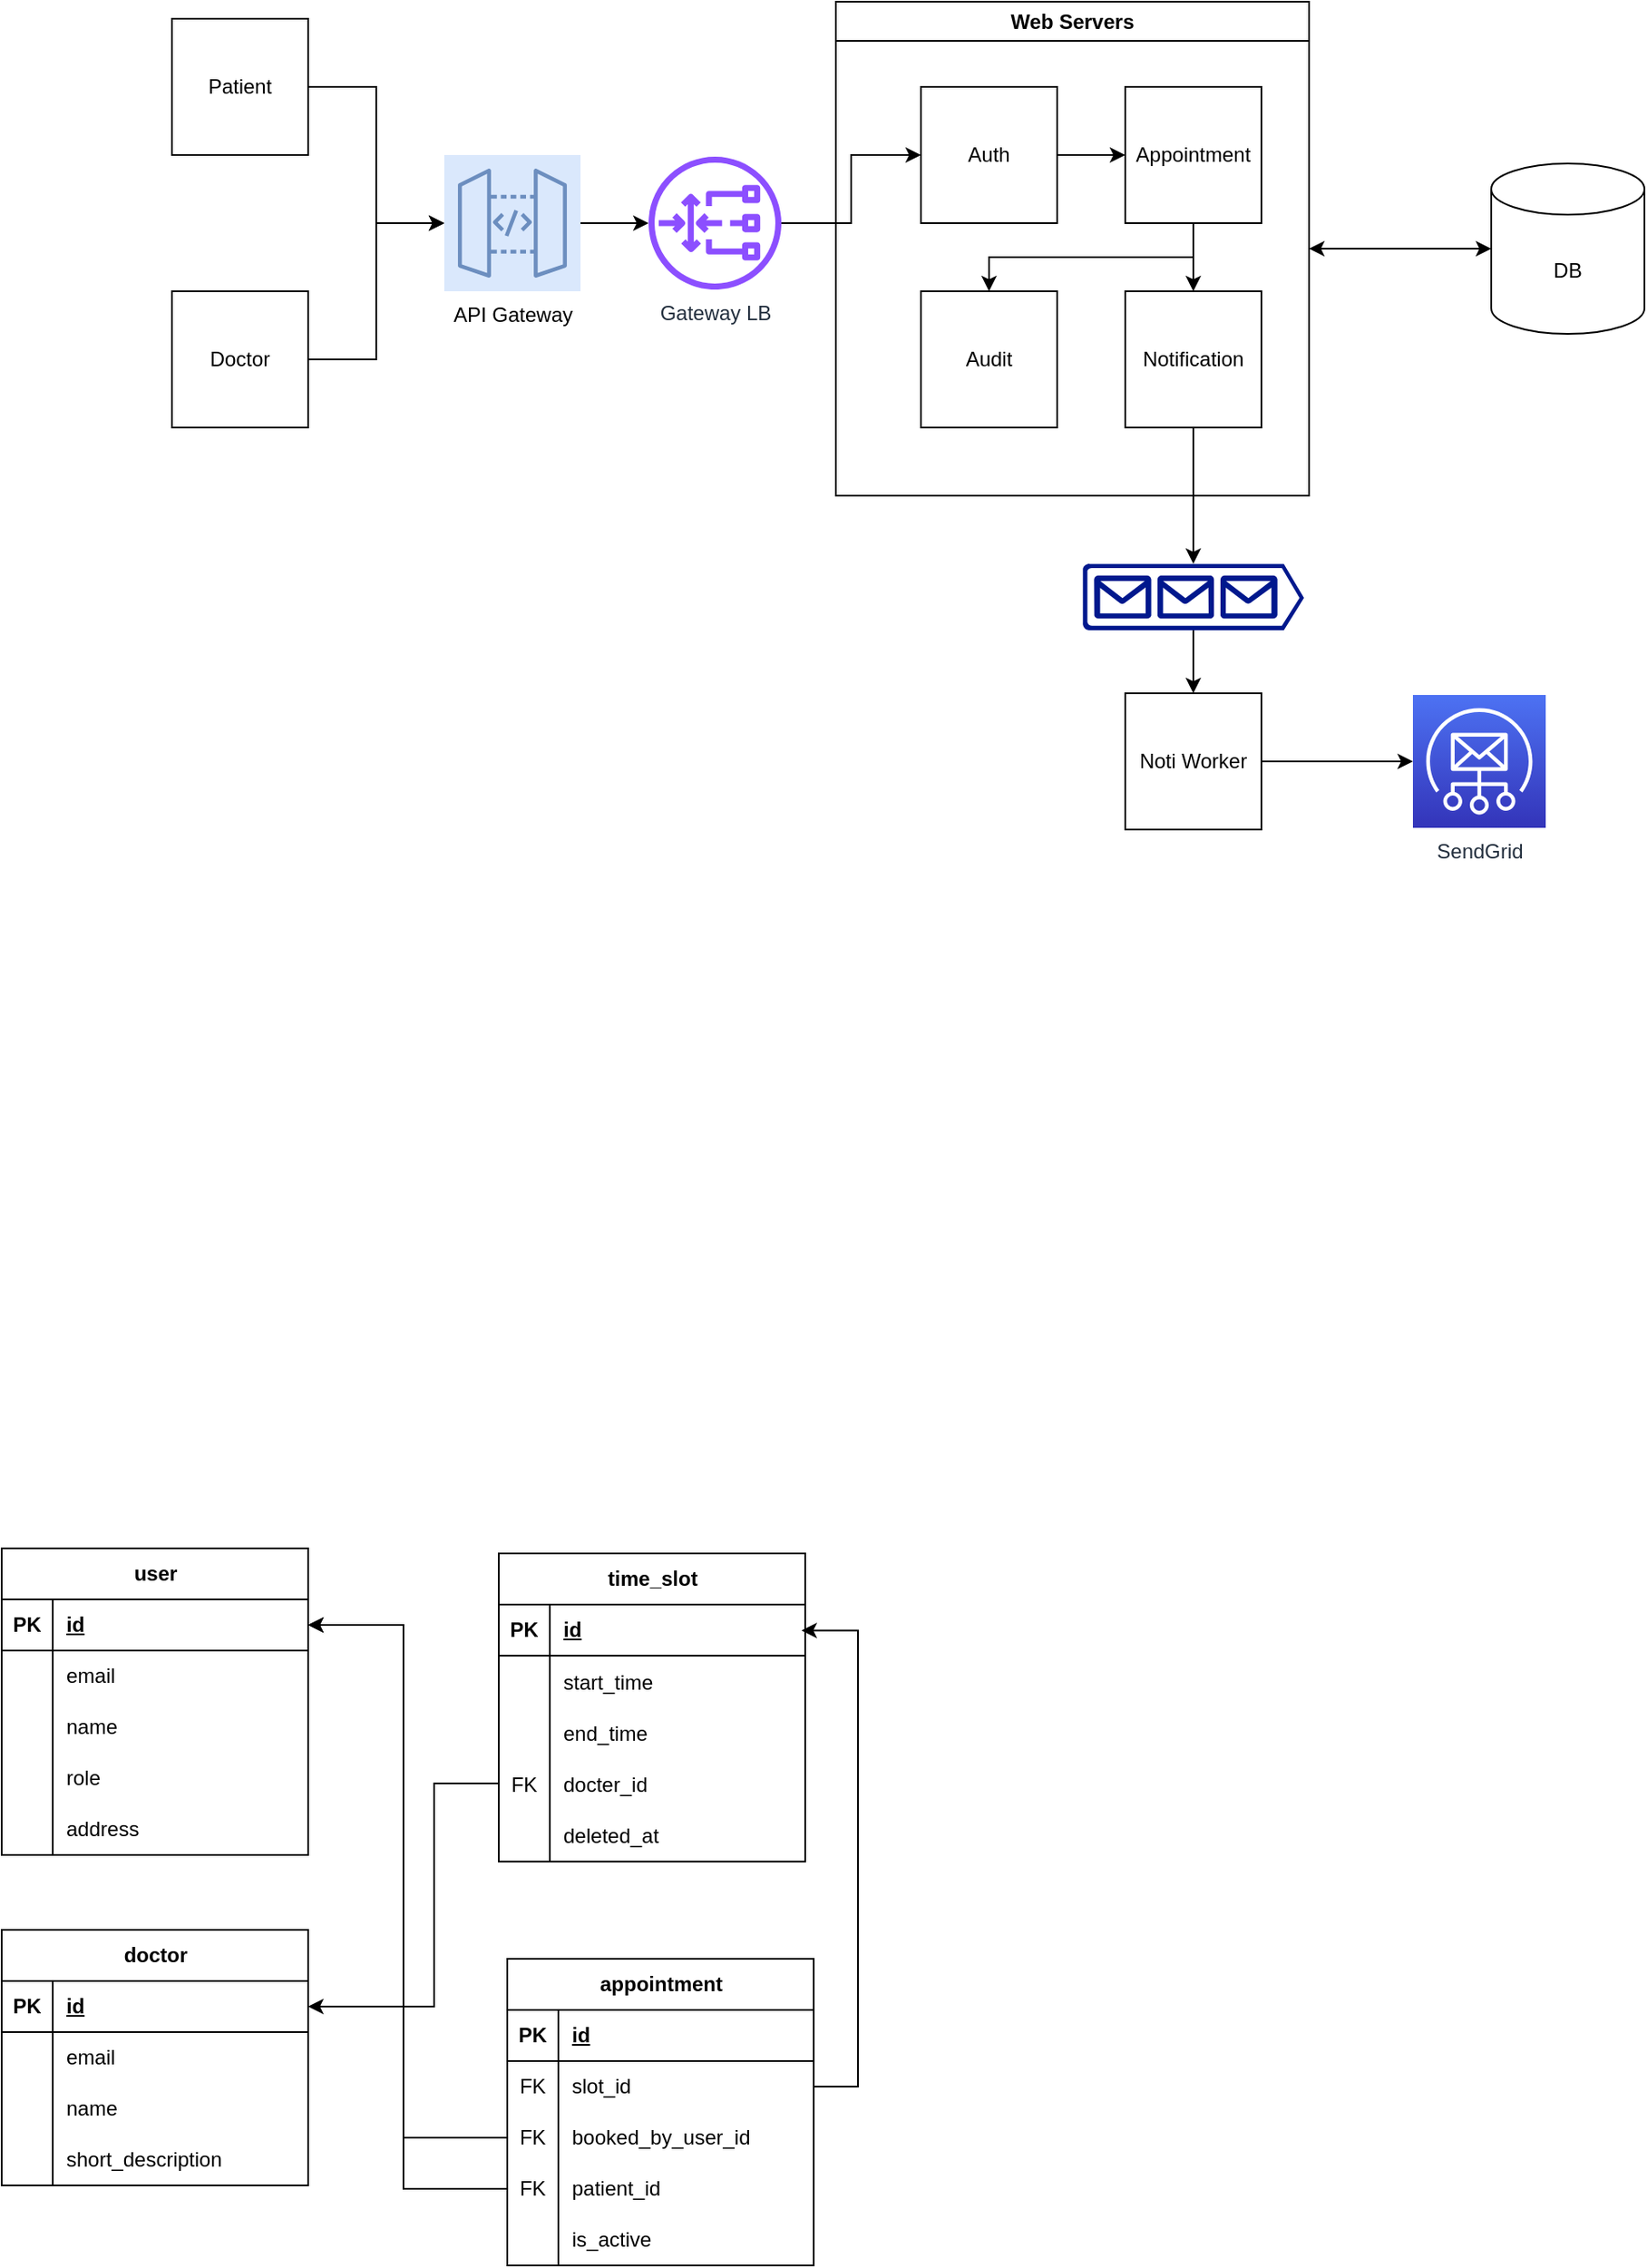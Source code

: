 <mxfile version="28.2.5">
  <diagram name="Page-1" id="6mM2En9kl0Pbvh5baUu7">
    <mxGraphModel dx="1087" dy="611" grid="0" gridSize="10" guides="1" tooltips="1" connect="1" arrows="1" fold="1" page="1" pageScale="1" pageWidth="827" pageHeight="1169" math="0" shadow="0">
      <root>
        <mxCell id="0" />
        <mxCell id="1" parent="0" />
        <mxCell id="Uclm2KK3-d8iazGwC49n-4" style="edgeStyle=orthogonalEdgeStyle;rounded=0;orthogonalLoop=1;jettySize=auto;html=1;" parent="1" source="Uclm2KK3-d8iazGwC49n-1" target="Uclm2KK3-d8iazGwC49n-3" edge="1">
          <mxGeometry relative="1" as="geometry" />
        </mxCell>
        <mxCell id="Uclm2KK3-d8iazGwC49n-1" value="Patient" style="whiteSpace=wrap;html=1;aspect=fixed;" parent="1" vertex="1">
          <mxGeometry x="159" y="315" width="80" height="80" as="geometry" />
        </mxCell>
        <mxCell id="Uclm2KK3-d8iazGwC49n-2" value="Doctor" style="whiteSpace=wrap;html=1;aspect=fixed;" parent="1" vertex="1">
          <mxGeometry x="159" y="475" width="80" height="80" as="geometry" />
        </mxCell>
        <mxCell id="Uclm2KK3-d8iazGwC49n-8" style="edgeStyle=orthogonalEdgeStyle;rounded=0;orthogonalLoop=1;jettySize=auto;html=1;" parent="1" source="Uclm2KK3-d8iazGwC49n-3" target="Uclm2KK3-d8iazGwC49n-6" edge="1">
          <mxGeometry relative="1" as="geometry" />
        </mxCell>
        <mxCell id="Uclm2KK3-d8iazGwC49n-3" value="API Gateway" style="sketch=0;points=[[0,0,0],[0.25,0,0],[0.5,0,0],[0.75,0,0],[1,0,0],[0,1,0],[0.25,1,0],[0.5,1,0],[0.75,1,0],[1,1,0],[0,0.25,0],[0,0.5,0],[0,0.75,0],[1,0.25,0],[1,0.5,0],[1,0.75,0]];outlineConnect=0;fillColor=#dae8fc;strokeColor=#6c8ebf;dashed=0;verticalLabelPosition=bottom;verticalAlign=top;align=center;html=1;fontSize=12;fontStyle=0;aspect=fixed;shape=mxgraph.aws4.resourceIcon;resIcon=mxgraph.aws4.api_gateway;" parent="1" vertex="1">
          <mxGeometry x="319" y="395" width="80" height="80" as="geometry" />
        </mxCell>
        <mxCell id="Uclm2KK3-d8iazGwC49n-5" style="edgeStyle=orthogonalEdgeStyle;rounded=0;orthogonalLoop=1;jettySize=auto;html=1;entryX=0;entryY=0.5;entryDx=0;entryDy=0;entryPerimeter=0;" parent="1" source="Uclm2KK3-d8iazGwC49n-2" target="Uclm2KK3-d8iazGwC49n-3" edge="1">
          <mxGeometry relative="1" as="geometry" />
        </mxCell>
        <mxCell id="Uclm2KK3-d8iazGwC49n-19" style="edgeStyle=orthogonalEdgeStyle;rounded=0;orthogonalLoop=1;jettySize=auto;html=1;entryX=0;entryY=0.5;entryDx=0;entryDy=0;" parent="1" source="Uclm2KK3-d8iazGwC49n-6" target="Uclm2KK3-d8iazGwC49n-11" edge="1">
          <mxGeometry relative="1" as="geometry" />
        </mxCell>
        <mxCell id="Uclm2KK3-d8iazGwC49n-6" value="Gateway LB" style="sketch=0;outlineConnect=0;fontColor=#232F3E;gradientColor=none;fillColor=#8C4FFF;strokeColor=none;dashed=0;verticalLabelPosition=bottom;verticalAlign=top;align=center;html=1;fontSize=12;fontStyle=0;aspect=fixed;pointerEvents=1;shape=mxgraph.aws4.gateway_load_balancer;" parent="1" vertex="1">
          <mxGeometry x="439" y="396" width="78" height="78" as="geometry" />
        </mxCell>
        <mxCell id="Uclm2KK3-d8iazGwC49n-9" value="Web Servers" style="swimlane;whiteSpace=wrap;html=1;" parent="1" vertex="1">
          <mxGeometry x="549" y="305" width="278" height="290" as="geometry" />
        </mxCell>
        <mxCell id="Uclm2KK3-d8iazGwC49n-20" style="edgeStyle=orthogonalEdgeStyle;rounded=0;orthogonalLoop=1;jettySize=auto;html=1;entryX=0;entryY=0.5;entryDx=0;entryDy=0;" parent="Uclm2KK3-d8iazGwC49n-9" source="Uclm2KK3-d8iazGwC49n-11" target="Uclm2KK3-d8iazGwC49n-12" edge="1">
          <mxGeometry relative="1" as="geometry" />
        </mxCell>
        <mxCell id="Uclm2KK3-d8iazGwC49n-11" value="Auth" style="whiteSpace=wrap;html=1;aspect=fixed;" parent="Uclm2KK3-d8iazGwC49n-9" vertex="1">
          <mxGeometry x="50" y="50" width="80" height="80" as="geometry" />
        </mxCell>
        <mxCell id="Uclm2KK3-d8iazGwC49n-21" style="edgeStyle=orthogonalEdgeStyle;rounded=0;orthogonalLoop=1;jettySize=auto;html=1;entryX=0.5;entryY=0;entryDx=0;entryDy=0;" parent="Uclm2KK3-d8iazGwC49n-9" source="Uclm2KK3-d8iazGwC49n-12" target="Uclm2KK3-d8iazGwC49n-14" edge="1">
          <mxGeometry relative="1" as="geometry" />
        </mxCell>
        <mxCell id="Uclm2KK3-d8iazGwC49n-22" style="edgeStyle=orthogonalEdgeStyle;rounded=0;orthogonalLoop=1;jettySize=auto;html=1;entryX=0.5;entryY=0;entryDx=0;entryDy=0;exitX=0.5;exitY=1;exitDx=0;exitDy=0;" parent="Uclm2KK3-d8iazGwC49n-9" source="Uclm2KK3-d8iazGwC49n-12" target="Uclm2KK3-d8iazGwC49n-13" edge="1">
          <mxGeometry relative="1" as="geometry">
            <Array as="points">
              <mxPoint x="210" y="150" />
              <mxPoint x="90" y="150" />
            </Array>
          </mxGeometry>
        </mxCell>
        <mxCell id="Uclm2KK3-d8iazGwC49n-12" value="Appointment" style="whiteSpace=wrap;html=1;aspect=fixed;" parent="Uclm2KK3-d8iazGwC49n-9" vertex="1">
          <mxGeometry x="170" y="50" width="80" height="80" as="geometry" />
        </mxCell>
        <mxCell id="Uclm2KK3-d8iazGwC49n-13" value="Audit" style="whiteSpace=wrap;html=1;aspect=fixed;" parent="Uclm2KK3-d8iazGwC49n-9" vertex="1">
          <mxGeometry x="50" y="170" width="80" height="80" as="geometry" />
        </mxCell>
        <mxCell id="Uclm2KK3-d8iazGwC49n-14" value="Notification" style="whiteSpace=wrap;html=1;aspect=fixed;" parent="Uclm2KK3-d8iazGwC49n-9" vertex="1">
          <mxGeometry x="170" y="170" width="80" height="80" as="geometry" />
        </mxCell>
        <mxCell id="Uclm2KK3-d8iazGwC49n-41" style="edgeStyle=orthogonalEdgeStyle;rounded=0;orthogonalLoop=1;jettySize=auto;html=1;entryX=0.5;entryY=0;entryDx=0;entryDy=0;" parent="1" source="Uclm2KK3-d8iazGwC49n-10" target="Uclm2KK3-d8iazGwC49n-31" edge="1">
          <mxGeometry relative="1" as="geometry" />
        </mxCell>
        <mxCell id="Uclm2KK3-d8iazGwC49n-10" value="" style="sketch=0;aspect=fixed;pointerEvents=1;shadow=0;dashed=0;html=1;strokeColor=none;labelPosition=center;verticalLabelPosition=bottom;verticalAlign=top;align=center;fillColor=#00188D;shape=mxgraph.azure.queue_generic" parent="1" vertex="1">
          <mxGeometry x="694" y="635" width="130" height="39" as="geometry" />
        </mxCell>
        <mxCell id="Uclm2KK3-d8iazGwC49n-18" style="edgeStyle=orthogonalEdgeStyle;rounded=0;orthogonalLoop=1;jettySize=auto;html=1;entryX=0.5;entryY=0;entryDx=0;entryDy=0;entryPerimeter=0;" parent="1" source="Uclm2KK3-d8iazGwC49n-14" target="Uclm2KK3-d8iazGwC49n-10" edge="1">
          <mxGeometry relative="1" as="geometry" />
        </mxCell>
        <mxCell id="Uclm2KK3-d8iazGwC49n-35" value="SendGrid" style="sketch=0;points=[[0,0,0],[0.25,0,0],[0.5,0,0],[0.75,0,0],[1,0,0],[0,1,0],[0.25,1,0],[0.5,1,0],[0.75,1,0],[1,1,0],[0,0.25,0],[0,0.5,0],[0,0.75,0],[1,0.25,0],[1,0.5,0],[1,0.75,0]];outlineConnect=0;fontColor=#232F3E;gradientColor=#4D72F3;gradientDirection=north;fillColor=#3334B9;strokeColor=#ffffff;dashed=0;verticalLabelPosition=bottom;verticalAlign=top;align=center;html=1;fontSize=12;fontStyle=0;aspect=fixed;shape=mxgraph.aws4.resourceIcon;resIcon=mxgraph.aws4.simple_email_service;" parent="1" vertex="1">
          <mxGeometry x="888" y="712" width="78" height="78" as="geometry" />
        </mxCell>
        <mxCell id="Uclm2KK3-d8iazGwC49n-36" style="edgeStyle=orthogonalEdgeStyle;rounded=0;orthogonalLoop=1;jettySize=auto;html=1;" parent="1" source="Uclm2KK3-d8iazGwC49n-31" target="Uclm2KK3-d8iazGwC49n-35" edge="1">
          <mxGeometry relative="1" as="geometry" />
        </mxCell>
        <mxCell id="Uclm2KK3-d8iazGwC49n-39" value="DB" style="shape=cylinder3;whiteSpace=wrap;html=1;boundedLbl=1;backgroundOutline=1;size=15;" parent="1" vertex="1">
          <mxGeometry x="934" y="400" width="90" height="100" as="geometry" />
        </mxCell>
        <mxCell id="Uclm2KK3-d8iazGwC49n-31" value="Noti Worker" style="whiteSpace=wrap;html=1;aspect=fixed;" parent="1" vertex="1">
          <mxGeometry x="719" y="711" width="80" height="80" as="geometry" />
        </mxCell>
        <mxCell id="kaFHn4DBisBP6avPCf7R-2" style="edgeStyle=orthogonalEdgeStyle;rounded=0;orthogonalLoop=1;jettySize=auto;html=1;entryX=0;entryY=0.5;entryDx=0;entryDy=0;entryPerimeter=0;startArrow=classic;startFill=1;" parent="1" source="Uclm2KK3-d8iazGwC49n-9" target="Uclm2KK3-d8iazGwC49n-39" edge="1">
          <mxGeometry relative="1" as="geometry" />
        </mxCell>
        <mxCell id="pSsevkxrFg2XZ5C8_OHP-1" value="user" style="shape=table;startSize=30;container=1;collapsible=1;childLayout=tableLayout;fixedRows=1;rowLines=0;fontStyle=1;align=center;resizeLast=1;html=1;" vertex="1" parent="1">
          <mxGeometry x="59" y="1213" width="180" height="180" as="geometry" />
        </mxCell>
        <mxCell id="pSsevkxrFg2XZ5C8_OHP-2" value="" style="shape=tableRow;horizontal=0;startSize=0;swimlaneHead=0;swimlaneBody=0;fillColor=none;collapsible=0;dropTarget=0;points=[[0,0.5],[1,0.5]];portConstraint=eastwest;top=0;left=0;right=0;bottom=1;" vertex="1" parent="pSsevkxrFg2XZ5C8_OHP-1">
          <mxGeometry y="30" width="180" height="30" as="geometry" />
        </mxCell>
        <mxCell id="pSsevkxrFg2XZ5C8_OHP-3" value="PK" style="shape=partialRectangle;connectable=0;fillColor=none;top=0;left=0;bottom=0;right=0;fontStyle=1;overflow=hidden;whiteSpace=wrap;html=1;" vertex="1" parent="pSsevkxrFg2XZ5C8_OHP-2">
          <mxGeometry width="30" height="30" as="geometry">
            <mxRectangle width="30" height="30" as="alternateBounds" />
          </mxGeometry>
        </mxCell>
        <mxCell id="pSsevkxrFg2XZ5C8_OHP-4" value="id" style="shape=partialRectangle;connectable=0;fillColor=none;top=0;left=0;bottom=0;right=0;align=left;spacingLeft=6;fontStyle=5;overflow=hidden;whiteSpace=wrap;html=1;" vertex="1" parent="pSsevkxrFg2XZ5C8_OHP-2">
          <mxGeometry x="30" width="150" height="30" as="geometry">
            <mxRectangle width="150" height="30" as="alternateBounds" />
          </mxGeometry>
        </mxCell>
        <mxCell id="pSsevkxrFg2XZ5C8_OHP-8" value="" style="shape=tableRow;horizontal=0;startSize=0;swimlaneHead=0;swimlaneBody=0;fillColor=none;collapsible=0;dropTarget=0;points=[[0,0.5],[1,0.5]];portConstraint=eastwest;top=0;left=0;right=0;bottom=0;" vertex="1" parent="pSsevkxrFg2XZ5C8_OHP-1">
          <mxGeometry y="60" width="180" height="30" as="geometry" />
        </mxCell>
        <mxCell id="pSsevkxrFg2XZ5C8_OHP-9" value="" style="shape=partialRectangle;connectable=0;fillColor=none;top=0;left=0;bottom=0;right=0;editable=1;overflow=hidden;whiteSpace=wrap;html=1;" vertex="1" parent="pSsevkxrFg2XZ5C8_OHP-8">
          <mxGeometry width="30" height="30" as="geometry">
            <mxRectangle width="30" height="30" as="alternateBounds" />
          </mxGeometry>
        </mxCell>
        <mxCell id="pSsevkxrFg2XZ5C8_OHP-10" value="email" style="shape=partialRectangle;connectable=0;fillColor=none;top=0;left=0;bottom=0;right=0;align=left;spacingLeft=6;overflow=hidden;whiteSpace=wrap;html=1;" vertex="1" parent="pSsevkxrFg2XZ5C8_OHP-8">
          <mxGeometry x="30" width="150" height="30" as="geometry">
            <mxRectangle width="150" height="30" as="alternateBounds" />
          </mxGeometry>
        </mxCell>
        <mxCell id="pSsevkxrFg2XZ5C8_OHP-43" value="" style="shape=tableRow;horizontal=0;startSize=0;swimlaneHead=0;swimlaneBody=0;fillColor=none;collapsible=0;dropTarget=0;points=[[0,0.5],[1,0.5]];portConstraint=eastwest;top=0;left=0;right=0;bottom=0;" vertex="1" parent="pSsevkxrFg2XZ5C8_OHP-1">
          <mxGeometry y="90" width="180" height="30" as="geometry" />
        </mxCell>
        <mxCell id="pSsevkxrFg2XZ5C8_OHP-44" value="" style="shape=partialRectangle;connectable=0;fillColor=none;top=0;left=0;bottom=0;right=0;editable=1;overflow=hidden;whiteSpace=wrap;html=1;" vertex="1" parent="pSsevkxrFg2XZ5C8_OHP-43">
          <mxGeometry width="30" height="30" as="geometry">
            <mxRectangle width="30" height="30" as="alternateBounds" />
          </mxGeometry>
        </mxCell>
        <mxCell id="pSsevkxrFg2XZ5C8_OHP-45" value="name" style="shape=partialRectangle;connectable=0;fillColor=none;top=0;left=0;bottom=0;right=0;align=left;spacingLeft=6;overflow=hidden;whiteSpace=wrap;html=1;" vertex="1" parent="pSsevkxrFg2XZ5C8_OHP-43">
          <mxGeometry x="30" width="150" height="30" as="geometry">
            <mxRectangle width="150" height="30" as="alternateBounds" />
          </mxGeometry>
        </mxCell>
        <mxCell id="pSsevkxrFg2XZ5C8_OHP-118" value="" style="shape=tableRow;horizontal=0;startSize=0;swimlaneHead=0;swimlaneBody=0;fillColor=none;collapsible=0;dropTarget=0;points=[[0,0.5],[1,0.5]];portConstraint=eastwest;top=0;left=0;right=0;bottom=0;" vertex="1" parent="pSsevkxrFg2XZ5C8_OHP-1">
          <mxGeometry y="120" width="180" height="30" as="geometry" />
        </mxCell>
        <mxCell id="pSsevkxrFg2XZ5C8_OHP-119" value="" style="shape=partialRectangle;connectable=0;fillColor=none;top=0;left=0;bottom=0;right=0;editable=1;overflow=hidden;whiteSpace=wrap;html=1;" vertex="1" parent="pSsevkxrFg2XZ5C8_OHP-118">
          <mxGeometry width="30" height="30" as="geometry">
            <mxRectangle width="30" height="30" as="alternateBounds" />
          </mxGeometry>
        </mxCell>
        <mxCell id="pSsevkxrFg2XZ5C8_OHP-120" value="role" style="shape=partialRectangle;connectable=0;fillColor=none;top=0;left=0;bottom=0;right=0;align=left;spacingLeft=6;overflow=hidden;whiteSpace=wrap;html=1;" vertex="1" parent="pSsevkxrFg2XZ5C8_OHP-118">
          <mxGeometry x="30" width="150" height="30" as="geometry">
            <mxRectangle width="150" height="30" as="alternateBounds" />
          </mxGeometry>
        </mxCell>
        <mxCell id="pSsevkxrFg2XZ5C8_OHP-46" value="" style="shape=tableRow;horizontal=0;startSize=0;swimlaneHead=0;swimlaneBody=0;fillColor=none;collapsible=0;dropTarget=0;points=[[0,0.5],[1,0.5]];portConstraint=eastwest;top=0;left=0;right=0;bottom=0;" vertex="1" parent="pSsevkxrFg2XZ5C8_OHP-1">
          <mxGeometry y="150" width="180" height="30" as="geometry" />
        </mxCell>
        <mxCell id="pSsevkxrFg2XZ5C8_OHP-47" value="" style="shape=partialRectangle;connectable=0;fillColor=none;top=0;left=0;bottom=0;right=0;editable=1;overflow=hidden;whiteSpace=wrap;html=1;" vertex="1" parent="pSsevkxrFg2XZ5C8_OHP-46">
          <mxGeometry width="30" height="30" as="geometry">
            <mxRectangle width="30" height="30" as="alternateBounds" />
          </mxGeometry>
        </mxCell>
        <mxCell id="pSsevkxrFg2XZ5C8_OHP-48" value="address" style="shape=partialRectangle;connectable=0;fillColor=none;top=0;left=0;bottom=0;right=0;align=left;spacingLeft=6;overflow=hidden;whiteSpace=wrap;html=1;" vertex="1" parent="pSsevkxrFg2XZ5C8_OHP-46">
          <mxGeometry x="30" width="150" height="30" as="geometry">
            <mxRectangle width="150" height="30" as="alternateBounds" />
          </mxGeometry>
        </mxCell>
        <mxCell id="pSsevkxrFg2XZ5C8_OHP-49" value="time_slot" style="shape=table;startSize=30;container=1;collapsible=1;childLayout=tableLayout;fixedRows=1;rowLines=0;fontStyle=1;align=center;resizeLast=1;html=1;" vertex="1" parent="1">
          <mxGeometry x="351" y="1216" width="180" height="180.875" as="geometry" />
        </mxCell>
        <mxCell id="pSsevkxrFg2XZ5C8_OHP-50" value="" style="shape=tableRow;horizontal=0;startSize=0;swimlaneHead=0;swimlaneBody=0;fillColor=none;collapsible=0;dropTarget=0;points=[[0,0.5],[1,0.5]];portConstraint=eastwest;top=0;left=0;right=0;bottom=1;" vertex="1" parent="pSsevkxrFg2XZ5C8_OHP-49">
          <mxGeometry y="30" width="180" height="30" as="geometry" />
        </mxCell>
        <mxCell id="pSsevkxrFg2XZ5C8_OHP-51" value="PK" style="shape=partialRectangle;connectable=0;fillColor=none;top=0;left=0;bottom=0;right=0;fontStyle=1;overflow=hidden;whiteSpace=wrap;html=1;" vertex="1" parent="pSsevkxrFg2XZ5C8_OHP-50">
          <mxGeometry width="30" height="30" as="geometry">
            <mxRectangle width="30" height="30" as="alternateBounds" />
          </mxGeometry>
        </mxCell>
        <mxCell id="pSsevkxrFg2XZ5C8_OHP-52" value="id" style="shape=partialRectangle;connectable=0;fillColor=none;top=0;left=0;bottom=0;right=0;align=left;spacingLeft=6;fontStyle=5;overflow=hidden;whiteSpace=wrap;html=1;" vertex="1" parent="pSsevkxrFg2XZ5C8_OHP-50">
          <mxGeometry x="30" width="150" height="30" as="geometry">
            <mxRectangle width="150" height="30" as="alternateBounds" />
          </mxGeometry>
        </mxCell>
        <mxCell id="pSsevkxrFg2XZ5C8_OHP-56" value="" style="shape=tableRow;horizontal=0;startSize=0;swimlaneHead=0;swimlaneBody=0;fillColor=none;collapsible=0;dropTarget=0;points=[[0,0.5],[1,0.5]];portConstraint=eastwest;top=0;left=0;right=0;bottom=0;" vertex="1" parent="pSsevkxrFg2XZ5C8_OHP-49">
          <mxGeometry y="60" width="180" height="31" as="geometry" />
        </mxCell>
        <mxCell id="pSsevkxrFg2XZ5C8_OHP-57" value="" style="shape=partialRectangle;connectable=0;fillColor=none;top=0;left=0;bottom=0;right=0;editable=1;overflow=hidden;whiteSpace=wrap;html=1;" vertex="1" parent="pSsevkxrFg2XZ5C8_OHP-56">
          <mxGeometry width="30" height="31" as="geometry">
            <mxRectangle width="30" height="31" as="alternateBounds" />
          </mxGeometry>
        </mxCell>
        <mxCell id="pSsevkxrFg2XZ5C8_OHP-58" value="start_time" style="shape=partialRectangle;connectable=0;fillColor=none;top=0;left=0;bottom=0;right=0;align=left;spacingLeft=6;overflow=hidden;whiteSpace=wrap;html=1;" vertex="1" parent="pSsevkxrFg2XZ5C8_OHP-56">
          <mxGeometry x="30" width="150" height="31" as="geometry">
            <mxRectangle width="150" height="31" as="alternateBounds" />
          </mxGeometry>
        </mxCell>
        <mxCell id="pSsevkxrFg2XZ5C8_OHP-62" value="" style="shape=tableRow;horizontal=0;startSize=0;swimlaneHead=0;swimlaneBody=0;fillColor=none;collapsible=0;dropTarget=0;points=[[0,0.5],[1,0.5]];portConstraint=eastwest;top=0;left=0;right=0;bottom=0;" vertex="1" parent="pSsevkxrFg2XZ5C8_OHP-49">
          <mxGeometry y="91" width="180" height="30" as="geometry" />
        </mxCell>
        <mxCell id="pSsevkxrFg2XZ5C8_OHP-63" value="" style="shape=partialRectangle;connectable=0;fillColor=none;top=0;left=0;bottom=0;right=0;editable=1;overflow=hidden;whiteSpace=wrap;html=1;" vertex="1" parent="pSsevkxrFg2XZ5C8_OHP-62">
          <mxGeometry width="30" height="30" as="geometry">
            <mxRectangle width="30" height="30" as="alternateBounds" />
          </mxGeometry>
        </mxCell>
        <mxCell id="pSsevkxrFg2XZ5C8_OHP-64" value="end_time" style="shape=partialRectangle;connectable=0;fillColor=none;top=0;left=0;bottom=0;right=0;align=left;spacingLeft=6;overflow=hidden;whiteSpace=wrap;html=1;" vertex="1" parent="pSsevkxrFg2XZ5C8_OHP-62">
          <mxGeometry x="30" width="150" height="30" as="geometry">
            <mxRectangle width="150" height="30" as="alternateBounds" />
          </mxGeometry>
        </mxCell>
        <mxCell id="pSsevkxrFg2XZ5C8_OHP-65" value="" style="shape=tableRow;horizontal=0;startSize=0;swimlaneHead=0;swimlaneBody=0;fillColor=none;collapsible=0;dropTarget=0;points=[[0,0.5],[1,0.5]];portConstraint=eastwest;top=0;left=0;right=0;bottom=0;" vertex="1" parent="pSsevkxrFg2XZ5C8_OHP-49">
          <mxGeometry y="121" width="180" height="30" as="geometry" />
        </mxCell>
        <mxCell id="pSsevkxrFg2XZ5C8_OHP-66" value="FK" style="shape=partialRectangle;connectable=0;fillColor=none;top=0;left=0;bottom=0;right=0;editable=1;overflow=hidden;whiteSpace=wrap;html=1;" vertex="1" parent="pSsevkxrFg2XZ5C8_OHP-65">
          <mxGeometry width="30" height="30" as="geometry">
            <mxRectangle width="30" height="30" as="alternateBounds" />
          </mxGeometry>
        </mxCell>
        <mxCell id="pSsevkxrFg2XZ5C8_OHP-67" value="docter_id" style="shape=partialRectangle;connectable=0;fillColor=none;top=0;left=0;bottom=0;right=0;align=left;spacingLeft=6;overflow=hidden;whiteSpace=wrap;html=1;" vertex="1" parent="pSsevkxrFg2XZ5C8_OHP-65">
          <mxGeometry x="30" width="150" height="30" as="geometry">
            <mxRectangle width="150" height="30" as="alternateBounds" />
          </mxGeometry>
        </mxCell>
        <mxCell id="pSsevkxrFg2XZ5C8_OHP-99" value="" style="shape=tableRow;horizontal=0;startSize=0;swimlaneHead=0;swimlaneBody=0;fillColor=none;collapsible=0;dropTarget=0;points=[[0,0.5],[1,0.5]];portConstraint=eastwest;top=0;left=0;right=0;bottom=0;" vertex="1" parent="pSsevkxrFg2XZ5C8_OHP-49">
          <mxGeometry y="151" width="180" height="30" as="geometry" />
        </mxCell>
        <mxCell id="pSsevkxrFg2XZ5C8_OHP-100" value="" style="shape=partialRectangle;connectable=0;fillColor=none;top=0;left=0;bottom=0;right=0;editable=1;overflow=hidden;whiteSpace=wrap;html=1;" vertex="1" parent="pSsevkxrFg2XZ5C8_OHP-99">
          <mxGeometry width="30" height="30" as="geometry">
            <mxRectangle width="30" height="30" as="alternateBounds" />
          </mxGeometry>
        </mxCell>
        <mxCell id="pSsevkxrFg2XZ5C8_OHP-101" value="deleted_at" style="shape=partialRectangle;connectable=0;fillColor=none;top=0;left=0;bottom=0;right=0;align=left;spacingLeft=6;overflow=hidden;whiteSpace=wrap;html=1;" vertex="1" parent="pSsevkxrFg2XZ5C8_OHP-99">
          <mxGeometry x="30" width="150" height="30" as="geometry">
            <mxRectangle width="150" height="30" as="alternateBounds" />
          </mxGeometry>
        </mxCell>
        <mxCell id="pSsevkxrFg2XZ5C8_OHP-71" value="appointment" style="shape=table;startSize=30;container=1;collapsible=1;childLayout=tableLayout;fixedRows=1;rowLines=0;fontStyle=1;align=center;resizeLast=1;html=1;" vertex="1" parent="1">
          <mxGeometry x="356" y="1454" width="180" height="180" as="geometry" />
        </mxCell>
        <mxCell id="pSsevkxrFg2XZ5C8_OHP-72" value="" style="shape=tableRow;horizontal=0;startSize=0;swimlaneHead=0;swimlaneBody=0;fillColor=none;collapsible=0;dropTarget=0;points=[[0,0.5],[1,0.5]];portConstraint=eastwest;top=0;left=0;right=0;bottom=1;" vertex="1" parent="pSsevkxrFg2XZ5C8_OHP-71">
          <mxGeometry y="30" width="180" height="30" as="geometry" />
        </mxCell>
        <mxCell id="pSsevkxrFg2XZ5C8_OHP-73" value="PK" style="shape=partialRectangle;connectable=0;fillColor=none;top=0;left=0;bottom=0;right=0;fontStyle=1;overflow=hidden;whiteSpace=wrap;html=1;" vertex="1" parent="pSsevkxrFg2XZ5C8_OHP-72">
          <mxGeometry width="30" height="30" as="geometry">
            <mxRectangle width="30" height="30" as="alternateBounds" />
          </mxGeometry>
        </mxCell>
        <mxCell id="pSsevkxrFg2XZ5C8_OHP-74" value="id" style="shape=partialRectangle;connectable=0;fillColor=none;top=0;left=0;bottom=0;right=0;align=left;spacingLeft=6;fontStyle=5;overflow=hidden;whiteSpace=wrap;html=1;" vertex="1" parent="pSsevkxrFg2XZ5C8_OHP-72">
          <mxGeometry x="30" width="150" height="30" as="geometry">
            <mxRectangle width="150" height="30" as="alternateBounds" />
          </mxGeometry>
        </mxCell>
        <mxCell id="pSsevkxrFg2XZ5C8_OHP-75" value="" style="shape=tableRow;horizontal=0;startSize=0;swimlaneHead=0;swimlaneBody=0;fillColor=none;collapsible=0;dropTarget=0;points=[[0,0.5],[1,0.5]];portConstraint=eastwest;top=0;left=0;right=0;bottom=0;" vertex="1" parent="pSsevkxrFg2XZ5C8_OHP-71">
          <mxGeometry y="60" width="180" height="30" as="geometry" />
        </mxCell>
        <mxCell id="pSsevkxrFg2XZ5C8_OHP-76" value="FK" style="shape=partialRectangle;connectable=0;fillColor=none;top=0;left=0;bottom=0;right=0;editable=1;overflow=hidden;whiteSpace=wrap;html=1;" vertex="1" parent="pSsevkxrFg2XZ5C8_OHP-75">
          <mxGeometry width="30" height="30" as="geometry">
            <mxRectangle width="30" height="30" as="alternateBounds" />
          </mxGeometry>
        </mxCell>
        <mxCell id="pSsevkxrFg2XZ5C8_OHP-77" value="slot_id" style="shape=partialRectangle;connectable=0;fillColor=none;top=0;left=0;bottom=0;right=0;align=left;spacingLeft=6;overflow=hidden;whiteSpace=wrap;html=1;" vertex="1" parent="pSsevkxrFg2XZ5C8_OHP-75">
          <mxGeometry x="30" width="150" height="30" as="geometry">
            <mxRectangle width="150" height="30" as="alternateBounds" />
          </mxGeometry>
        </mxCell>
        <mxCell id="pSsevkxrFg2XZ5C8_OHP-78" value="" style="shape=tableRow;horizontal=0;startSize=0;swimlaneHead=0;swimlaneBody=0;fillColor=none;collapsible=0;dropTarget=0;points=[[0,0.5],[1,0.5]];portConstraint=eastwest;top=0;left=0;right=0;bottom=0;" vertex="1" parent="pSsevkxrFg2XZ5C8_OHP-71">
          <mxGeometry y="90" width="180" height="30" as="geometry" />
        </mxCell>
        <mxCell id="pSsevkxrFg2XZ5C8_OHP-79" value="FK" style="shape=partialRectangle;connectable=0;fillColor=none;top=0;left=0;bottom=0;right=0;editable=1;overflow=hidden;whiteSpace=wrap;html=1;" vertex="1" parent="pSsevkxrFg2XZ5C8_OHP-78">
          <mxGeometry width="30" height="30" as="geometry">
            <mxRectangle width="30" height="30" as="alternateBounds" />
          </mxGeometry>
        </mxCell>
        <mxCell id="pSsevkxrFg2XZ5C8_OHP-80" value="booked_by_user_id" style="shape=partialRectangle;connectable=0;fillColor=none;top=0;left=0;bottom=0;right=0;align=left;spacingLeft=6;overflow=hidden;whiteSpace=wrap;html=1;" vertex="1" parent="pSsevkxrFg2XZ5C8_OHP-78">
          <mxGeometry x="30" width="150" height="30" as="geometry">
            <mxRectangle width="150" height="30" as="alternateBounds" />
          </mxGeometry>
        </mxCell>
        <mxCell id="pSsevkxrFg2XZ5C8_OHP-81" value="" style="shape=tableRow;horizontal=0;startSize=0;swimlaneHead=0;swimlaneBody=0;fillColor=none;collapsible=0;dropTarget=0;points=[[0,0.5],[1,0.5]];portConstraint=eastwest;top=0;left=0;right=0;bottom=0;" vertex="1" parent="pSsevkxrFg2XZ5C8_OHP-71">
          <mxGeometry y="120" width="180" height="30" as="geometry" />
        </mxCell>
        <mxCell id="pSsevkxrFg2XZ5C8_OHP-82" value="FK" style="shape=partialRectangle;connectable=0;fillColor=none;top=0;left=0;bottom=0;right=0;editable=1;overflow=hidden;whiteSpace=wrap;html=1;" vertex="1" parent="pSsevkxrFg2XZ5C8_OHP-81">
          <mxGeometry width="30" height="30" as="geometry">
            <mxRectangle width="30" height="30" as="alternateBounds" />
          </mxGeometry>
        </mxCell>
        <mxCell id="pSsevkxrFg2XZ5C8_OHP-83" value="patient_id" style="shape=partialRectangle;connectable=0;fillColor=none;top=0;left=0;bottom=0;right=0;align=left;spacingLeft=6;overflow=hidden;whiteSpace=wrap;html=1;" vertex="1" parent="pSsevkxrFg2XZ5C8_OHP-81">
          <mxGeometry x="30" width="150" height="30" as="geometry">
            <mxRectangle width="150" height="30" as="alternateBounds" />
          </mxGeometry>
        </mxCell>
        <mxCell id="pSsevkxrFg2XZ5C8_OHP-84" value="" style="shape=tableRow;horizontal=0;startSize=0;swimlaneHead=0;swimlaneBody=0;fillColor=none;collapsible=0;dropTarget=0;points=[[0,0.5],[1,0.5]];portConstraint=eastwest;top=0;left=0;right=0;bottom=0;" vertex="1" parent="pSsevkxrFg2XZ5C8_OHP-71">
          <mxGeometry y="150" width="180" height="30" as="geometry" />
        </mxCell>
        <mxCell id="pSsevkxrFg2XZ5C8_OHP-85" value="" style="shape=partialRectangle;connectable=0;fillColor=none;top=0;left=0;bottom=0;right=0;editable=1;overflow=hidden;whiteSpace=wrap;html=1;" vertex="1" parent="pSsevkxrFg2XZ5C8_OHP-84">
          <mxGeometry width="30" height="30" as="geometry">
            <mxRectangle width="30" height="30" as="alternateBounds" />
          </mxGeometry>
        </mxCell>
        <mxCell id="pSsevkxrFg2XZ5C8_OHP-86" value="is_active" style="shape=partialRectangle;connectable=0;fillColor=none;top=0;left=0;bottom=0;right=0;align=left;spacingLeft=6;overflow=hidden;whiteSpace=wrap;html=1;" vertex="1" parent="pSsevkxrFg2XZ5C8_OHP-84">
          <mxGeometry x="30" width="150" height="30" as="geometry">
            <mxRectangle width="150" height="30" as="alternateBounds" />
          </mxGeometry>
        </mxCell>
        <mxCell id="pSsevkxrFg2XZ5C8_OHP-93" style="edgeStyle=orthogonalEdgeStyle;rounded=0;orthogonalLoop=1;jettySize=auto;html=1;entryX=1;entryY=0.5;entryDx=0;entryDy=0;" edge="1" parent="1" source="pSsevkxrFg2XZ5C8_OHP-81" target="pSsevkxrFg2XZ5C8_OHP-2">
          <mxGeometry relative="1" as="geometry">
            <Array as="points">
              <mxPoint x="295" y="1589" />
              <mxPoint x="295" y="1258" />
            </Array>
          </mxGeometry>
        </mxCell>
        <mxCell id="pSsevkxrFg2XZ5C8_OHP-97" style="edgeStyle=orthogonalEdgeStyle;rounded=0;orthogonalLoop=1;jettySize=auto;html=1;entryX=1;entryY=0.5;entryDx=0;entryDy=0;" edge="1" parent="1" source="pSsevkxrFg2XZ5C8_OHP-78" target="pSsevkxrFg2XZ5C8_OHP-2">
          <mxGeometry relative="1" as="geometry">
            <Array as="points">
              <mxPoint x="295" y="1559" />
              <mxPoint x="295" y="1258" />
            </Array>
          </mxGeometry>
        </mxCell>
        <mxCell id="pSsevkxrFg2XZ5C8_OHP-98" style="edgeStyle=orthogonalEdgeStyle;rounded=0;orthogonalLoop=1;jettySize=auto;html=1;entryX=0.988;entryY=0.507;entryDx=0;entryDy=0;entryPerimeter=0;" edge="1" parent="1" source="pSsevkxrFg2XZ5C8_OHP-75" target="pSsevkxrFg2XZ5C8_OHP-50">
          <mxGeometry relative="1" as="geometry">
            <Array as="points">
              <mxPoint x="562" y="1529" />
              <mxPoint x="562" y="1261" />
            </Array>
          </mxGeometry>
        </mxCell>
        <mxCell id="pSsevkxrFg2XZ5C8_OHP-105" value="doctor" style="shape=table;startSize=30;container=1;collapsible=1;childLayout=tableLayout;fixedRows=1;rowLines=0;fontStyle=1;align=center;resizeLast=1;html=1;" vertex="1" parent="1">
          <mxGeometry x="59" y="1437" width="180" height="150" as="geometry" />
        </mxCell>
        <mxCell id="pSsevkxrFg2XZ5C8_OHP-106" value="" style="shape=tableRow;horizontal=0;startSize=0;swimlaneHead=0;swimlaneBody=0;fillColor=none;collapsible=0;dropTarget=0;points=[[0,0.5],[1,0.5]];portConstraint=eastwest;top=0;left=0;right=0;bottom=1;" vertex="1" parent="pSsevkxrFg2XZ5C8_OHP-105">
          <mxGeometry y="30" width="180" height="30" as="geometry" />
        </mxCell>
        <mxCell id="pSsevkxrFg2XZ5C8_OHP-107" value="PK" style="shape=partialRectangle;connectable=0;fillColor=none;top=0;left=0;bottom=0;right=0;fontStyle=1;overflow=hidden;whiteSpace=wrap;html=1;" vertex="1" parent="pSsevkxrFg2XZ5C8_OHP-106">
          <mxGeometry width="30" height="30" as="geometry">
            <mxRectangle width="30" height="30" as="alternateBounds" />
          </mxGeometry>
        </mxCell>
        <mxCell id="pSsevkxrFg2XZ5C8_OHP-108" value="id" style="shape=partialRectangle;connectable=0;fillColor=none;top=0;left=0;bottom=0;right=0;align=left;spacingLeft=6;fontStyle=5;overflow=hidden;whiteSpace=wrap;html=1;" vertex="1" parent="pSsevkxrFg2XZ5C8_OHP-106">
          <mxGeometry x="30" width="150" height="30" as="geometry">
            <mxRectangle width="150" height="30" as="alternateBounds" />
          </mxGeometry>
        </mxCell>
        <mxCell id="pSsevkxrFg2XZ5C8_OHP-109" value="" style="shape=tableRow;horizontal=0;startSize=0;swimlaneHead=0;swimlaneBody=0;fillColor=none;collapsible=0;dropTarget=0;points=[[0,0.5],[1,0.5]];portConstraint=eastwest;top=0;left=0;right=0;bottom=0;" vertex="1" parent="pSsevkxrFg2XZ5C8_OHP-105">
          <mxGeometry y="60" width="180" height="30" as="geometry" />
        </mxCell>
        <mxCell id="pSsevkxrFg2XZ5C8_OHP-110" value="" style="shape=partialRectangle;connectable=0;fillColor=none;top=0;left=0;bottom=0;right=0;editable=1;overflow=hidden;whiteSpace=wrap;html=1;" vertex="1" parent="pSsevkxrFg2XZ5C8_OHP-109">
          <mxGeometry width="30" height="30" as="geometry">
            <mxRectangle width="30" height="30" as="alternateBounds" />
          </mxGeometry>
        </mxCell>
        <mxCell id="pSsevkxrFg2XZ5C8_OHP-111" value="email" style="shape=partialRectangle;connectable=0;fillColor=none;top=0;left=0;bottom=0;right=0;align=left;spacingLeft=6;overflow=hidden;whiteSpace=wrap;html=1;" vertex="1" parent="pSsevkxrFg2XZ5C8_OHP-109">
          <mxGeometry x="30" width="150" height="30" as="geometry">
            <mxRectangle width="150" height="30" as="alternateBounds" />
          </mxGeometry>
        </mxCell>
        <mxCell id="pSsevkxrFg2XZ5C8_OHP-112" value="" style="shape=tableRow;horizontal=0;startSize=0;swimlaneHead=0;swimlaneBody=0;fillColor=none;collapsible=0;dropTarget=0;points=[[0,0.5],[1,0.5]];portConstraint=eastwest;top=0;left=0;right=0;bottom=0;" vertex="1" parent="pSsevkxrFg2XZ5C8_OHP-105">
          <mxGeometry y="90" width="180" height="30" as="geometry" />
        </mxCell>
        <mxCell id="pSsevkxrFg2XZ5C8_OHP-113" value="" style="shape=partialRectangle;connectable=0;fillColor=none;top=0;left=0;bottom=0;right=0;editable=1;overflow=hidden;whiteSpace=wrap;html=1;" vertex="1" parent="pSsevkxrFg2XZ5C8_OHP-112">
          <mxGeometry width="30" height="30" as="geometry">
            <mxRectangle width="30" height="30" as="alternateBounds" />
          </mxGeometry>
        </mxCell>
        <mxCell id="pSsevkxrFg2XZ5C8_OHP-114" value="name" style="shape=partialRectangle;connectable=0;fillColor=none;top=0;left=0;bottom=0;right=0;align=left;spacingLeft=6;overflow=hidden;whiteSpace=wrap;html=1;" vertex="1" parent="pSsevkxrFg2XZ5C8_OHP-112">
          <mxGeometry x="30" width="150" height="30" as="geometry">
            <mxRectangle width="150" height="30" as="alternateBounds" />
          </mxGeometry>
        </mxCell>
        <mxCell id="pSsevkxrFg2XZ5C8_OHP-115" value="" style="shape=tableRow;horizontal=0;startSize=0;swimlaneHead=0;swimlaneBody=0;fillColor=none;collapsible=0;dropTarget=0;points=[[0,0.5],[1,0.5]];portConstraint=eastwest;top=0;left=0;right=0;bottom=0;" vertex="1" parent="pSsevkxrFg2XZ5C8_OHP-105">
          <mxGeometry y="120" width="180" height="30" as="geometry" />
        </mxCell>
        <mxCell id="pSsevkxrFg2XZ5C8_OHP-116" value="" style="shape=partialRectangle;connectable=0;fillColor=none;top=0;left=0;bottom=0;right=0;editable=1;overflow=hidden;whiteSpace=wrap;html=1;" vertex="1" parent="pSsevkxrFg2XZ5C8_OHP-115">
          <mxGeometry width="30" height="30" as="geometry">
            <mxRectangle width="30" height="30" as="alternateBounds" />
          </mxGeometry>
        </mxCell>
        <mxCell id="pSsevkxrFg2XZ5C8_OHP-117" value="short_description" style="shape=partialRectangle;connectable=0;fillColor=none;top=0;left=0;bottom=0;right=0;align=left;spacingLeft=6;overflow=hidden;whiteSpace=wrap;html=1;" vertex="1" parent="pSsevkxrFg2XZ5C8_OHP-115">
          <mxGeometry x="30" width="150" height="30" as="geometry">
            <mxRectangle width="150" height="30" as="alternateBounds" />
          </mxGeometry>
        </mxCell>
        <mxCell id="pSsevkxrFg2XZ5C8_OHP-121" style="edgeStyle=orthogonalEdgeStyle;rounded=0;orthogonalLoop=1;jettySize=auto;html=1;" edge="1" parent="1" source="pSsevkxrFg2XZ5C8_OHP-65" target="pSsevkxrFg2XZ5C8_OHP-106">
          <mxGeometry relative="1" as="geometry">
            <Array as="points">
              <mxPoint x="313" y="1351" />
              <mxPoint x="313" y="1482" />
            </Array>
          </mxGeometry>
        </mxCell>
      </root>
    </mxGraphModel>
  </diagram>
</mxfile>
